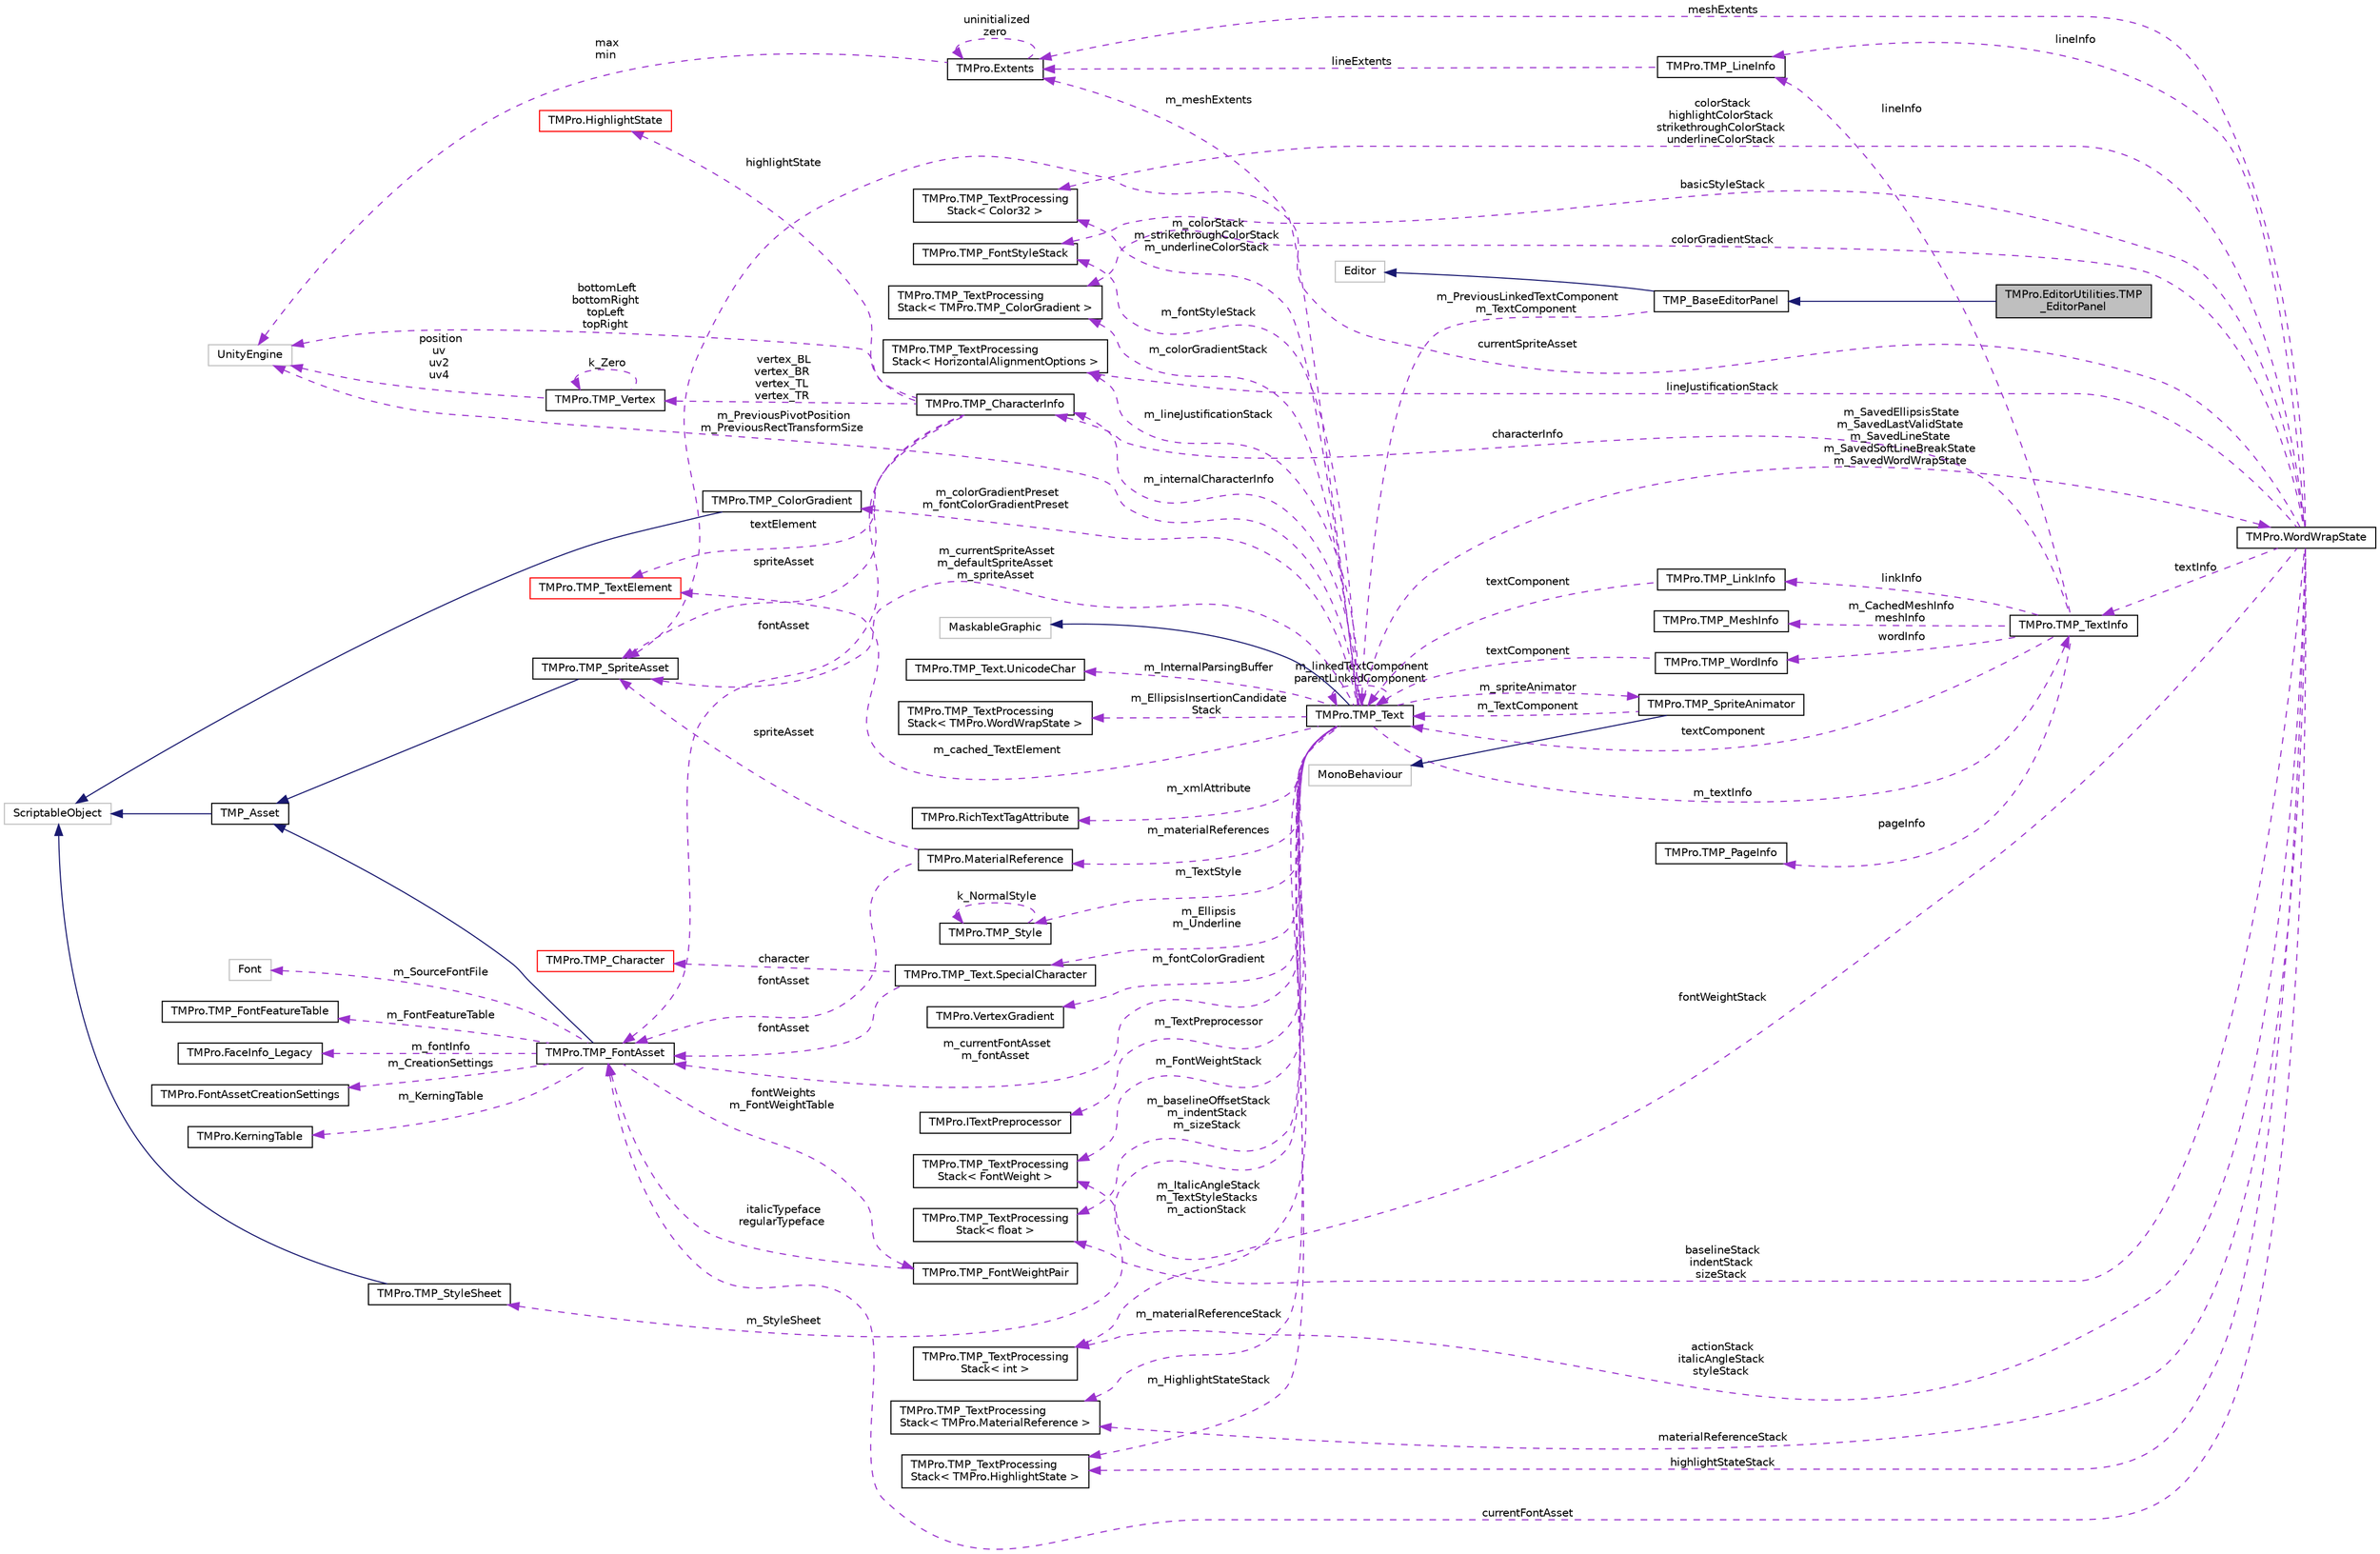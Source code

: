 digraph "TMPro.EditorUtilities.TMP_EditorPanel"
{
 // LATEX_PDF_SIZE
  edge [fontname="Helvetica",fontsize="10",labelfontname="Helvetica",labelfontsize="10"];
  node [fontname="Helvetica",fontsize="10",shape=record];
  rankdir="LR";
  Node1 [label="TMPro.EditorUtilities.TMP\l_EditorPanel",height=0.2,width=0.4,color="black", fillcolor="grey75", style="filled", fontcolor="black",tooltip=" "];
  Node2 -> Node1 [dir="back",color="midnightblue",fontsize="10",style="solid",fontname="Helvetica"];
  Node2 [label="TMP_BaseEditorPanel",height=0.2,width=0.4,color="black", fillcolor="white", style="filled",URL="$class_t_m_pro_1_1_editor_utilities_1_1_t_m_p___base_editor_panel.html",tooltip=" "];
  Node3 -> Node2 [dir="back",color="midnightblue",fontsize="10",style="solid",fontname="Helvetica"];
  Node3 [label="Editor",height=0.2,width=0.4,color="grey75", fillcolor="white", style="filled",tooltip=" "];
  Node4 -> Node2 [dir="back",color="darkorchid3",fontsize="10",style="dashed",label=" m_PreviousLinkedTextComponent\nm_TextComponent" ,fontname="Helvetica"];
  Node4 [label="TMPro.TMP_Text",height=0.2,width=0.4,color="black", fillcolor="white", style="filled",URL="$class_t_m_pro_1_1_t_m_p___text.html",tooltip="Base class which contains common properties and functions shared between the TextMeshPro and TextMesh..."];
  Node5 -> Node4 [dir="back",color="midnightblue",fontsize="10",style="solid",fontname="Helvetica"];
  Node5 [label="MaskableGraphic",height=0.2,width=0.4,color="grey75", fillcolor="white", style="filled",tooltip=" "];
  Node6 -> Node4 [dir="back",color="darkorchid3",fontsize="10",style="dashed",label=" m_fontStyleStack" ,fontname="Helvetica"];
  Node6 [label="TMPro.TMP_FontStyleStack",height=0.2,width=0.4,color="black", fillcolor="white", style="filled",URL="$struct_t_m_pro_1_1_t_m_p___font_style_stack.html",tooltip="Structure used to track basic XML tags which are binary (on / off)"];
  Node7 -> Node4 [dir="back",color="darkorchid3",fontsize="10",style="dashed",label=" m_colorGradientStack" ,fontname="Helvetica"];
  Node7 [label="TMPro.TMP_TextProcessing\lStack\< TMPro.TMP_ColorGradient \>",height=0.2,width=0.4,color="black", fillcolor="white", style="filled",URL="$struct_t_m_pro_1_1_t_m_p___text_processing_stack.html",tooltip=" "];
  Node8 -> Node4 [dir="back",color="darkorchid3",fontsize="10",style="dashed",label=" m_InternalParsingBuffer" ,fontname="Helvetica"];
  Node8 [label="TMPro.TMP_Text.UnicodeChar",height=0.2,width=0.4,color="black", fillcolor="white", style="filled",URL="$struct_t_m_pro_1_1_t_m_p___text_1_1_unicode_char.html",tooltip=" "];
  Node9 -> Node4 [dir="back",color="darkorchid3",fontsize="10",style="dashed",label=" m_lineJustificationStack" ,fontname="Helvetica"];
  Node9 [label="TMPro.TMP_TextProcessing\lStack\< HorizontalAlignmentOptions \>",height=0.2,width=0.4,color="black", fillcolor="white", style="filled",URL="$struct_t_m_pro_1_1_t_m_p___text_processing_stack.html",tooltip=" "];
  Node10 -> Node4 [dir="back",color="darkorchid3",fontsize="10",style="dashed",label=" m_materialReferences" ,fontname="Helvetica"];
  Node10 [label="TMPro.MaterialReference",height=0.2,width=0.4,color="black", fillcolor="white", style="filled",URL="$struct_t_m_pro_1_1_material_reference.html",tooltip=" "];
  Node11 -> Node10 [dir="back",color="darkorchid3",fontsize="10",style="dashed",label=" fontAsset" ,fontname="Helvetica"];
  Node11 [label="TMPro.TMP_FontAsset",height=0.2,width=0.4,color="black", fillcolor="white", style="filled",URL="$class_t_m_pro_1_1_t_m_p___font_asset.html",tooltip=" "];
  Node12 -> Node11 [dir="back",color="midnightblue",fontsize="10",style="solid",fontname="Helvetica"];
  Node12 [label="TMP_Asset",height=0.2,width=0.4,color="black", fillcolor="white", style="filled",URL="$class_t_m_pro_1_1_t_m_p___asset.html",tooltip=" "];
  Node13 -> Node12 [dir="back",color="midnightblue",fontsize="10",style="solid",fontname="Helvetica"];
  Node13 [label="ScriptableObject",height=0.2,width=0.4,color="grey75", fillcolor="white", style="filled",tooltip=" "];
  Node14 -> Node11 [dir="back",color="darkorchid3",fontsize="10",style="dashed",label=" m_CreationSettings" ,fontname="Helvetica"];
  Node14 [label="TMPro.FontAssetCreationSettings",height=0.2,width=0.4,color="black", fillcolor="white", style="filled",URL="$struct_t_m_pro_1_1_font_asset_creation_settings.html",tooltip=" "];
  Node15 -> Node11 [dir="back",color="darkorchid3",fontsize="10",style="dashed",label=" m_KerningTable" ,fontname="Helvetica"];
  Node15 [label="TMPro.KerningTable",height=0.2,width=0.4,color="black", fillcolor="white", style="filled",URL="$class_t_m_pro_1_1_kerning_table.html",tooltip=" "];
  Node16 -> Node11 [dir="back",color="darkorchid3",fontsize="10",style="dashed",label=" fontWeights\nm_FontWeightTable" ,fontname="Helvetica"];
  Node16 [label="TMPro.TMP_FontWeightPair",height=0.2,width=0.4,color="black", fillcolor="white", style="filled",URL="$struct_t_m_pro_1_1_t_m_p___font_weight_pair.html",tooltip="Contains the font assets for the regular and italic styles associated with a given font weight."];
  Node11 -> Node16 [dir="back",color="darkorchid3",fontsize="10",style="dashed",label=" italicTypeface\nregularTypeface" ,fontname="Helvetica"];
  Node17 -> Node11 [dir="back",color="darkorchid3",fontsize="10",style="dashed",label=" m_SourceFontFile" ,fontname="Helvetica"];
  Node17 [label="Font",height=0.2,width=0.4,color="grey75", fillcolor="white", style="filled",tooltip=" "];
  Node18 -> Node11 [dir="back",color="darkorchid3",fontsize="10",style="dashed",label=" m_FontFeatureTable" ,fontname="Helvetica"];
  Node18 [label="TMPro.TMP_FontFeatureTable",height=0.2,width=0.4,color="black", fillcolor="white", style="filled",URL="$class_t_m_pro_1_1_t_m_p___font_feature_table.html",tooltip="Table that contains the various font features available for the given font asset."];
  Node19 -> Node11 [dir="back",color="darkorchid3",fontsize="10",style="dashed",label=" m_fontInfo" ,fontname="Helvetica"];
  Node19 [label="TMPro.FaceInfo_Legacy",height=0.2,width=0.4,color="black", fillcolor="white", style="filled",URL="$class_t_m_pro_1_1_face_info___legacy.html",tooltip="Class that contains the basic information about the font."];
  Node20 -> Node10 [dir="back",color="darkorchid3",fontsize="10",style="dashed",label=" spriteAsset" ,fontname="Helvetica"];
  Node20 [label="TMPro.TMP_SpriteAsset",height=0.2,width=0.4,color="black", fillcolor="white", style="filled",URL="$class_t_m_pro_1_1_t_m_p___sprite_asset.html",tooltip=" "];
  Node12 -> Node20 [dir="back",color="midnightblue",fontsize="10",style="solid",fontname="Helvetica"];
  Node21 -> Node4 [dir="back",color="darkorchid3",fontsize="10",style="dashed",label=" m_textInfo" ,fontname="Helvetica"];
  Node21 [label="TMPro.TMP_TextInfo",height=0.2,width=0.4,color="black", fillcolor="white", style="filled",URL="$class_t_m_pro_1_1_t_m_p___text_info.html",tooltip="Class which contains information about every element contained within the text object."];
  Node22 -> Node21 [dir="back",color="darkorchid3",fontsize="10",style="dashed",label=" linkInfo" ,fontname="Helvetica"];
  Node22 [label="TMPro.TMP_LinkInfo",height=0.2,width=0.4,color="black", fillcolor="white", style="filled",URL="$struct_t_m_pro_1_1_t_m_p___link_info.html",tooltip="Structure containing information about individual links contained in the text object."];
  Node4 -> Node22 [dir="back",color="darkorchid3",fontsize="10",style="dashed",label=" textComponent" ,fontname="Helvetica"];
  Node23 -> Node21 [dir="back",color="darkorchid3",fontsize="10",style="dashed",label=" pageInfo" ,fontname="Helvetica"];
  Node23 [label="TMPro.TMP_PageInfo",height=0.2,width=0.4,color="black", fillcolor="white", style="filled",URL="$struct_t_m_pro_1_1_t_m_p___page_info.html",tooltip=" "];
  Node24 -> Node21 [dir="back",color="darkorchid3",fontsize="10",style="dashed",label=" lineInfo" ,fontname="Helvetica"];
  Node24 [label="TMPro.TMP_LineInfo",height=0.2,width=0.4,color="black", fillcolor="white", style="filled",URL="$struct_t_m_pro_1_1_t_m_p___line_info.html",tooltip="Structure which contains information about the individual lines of text."];
  Node25 -> Node24 [dir="back",color="darkorchid3",fontsize="10",style="dashed",label=" lineExtents" ,fontname="Helvetica"];
  Node25 [label="TMPro.Extents",height=0.2,width=0.4,color="black", fillcolor="white", style="filled",URL="$struct_t_m_pro_1_1_extents.html",tooltip=" "];
  Node25 -> Node25 [dir="back",color="darkorchid3",fontsize="10",style="dashed",label=" uninitialized\nzero" ,fontname="Helvetica"];
  Node26 -> Node25 [dir="back",color="darkorchid3",fontsize="10",style="dashed",label=" max\nmin" ,fontname="Helvetica"];
  Node26 [label="UnityEngine",height=0.2,width=0.4,color="grey75", fillcolor="white", style="filled",tooltip=" "];
  Node4 -> Node21 [dir="back",color="darkorchid3",fontsize="10",style="dashed",label=" textComponent" ,fontname="Helvetica"];
  Node27 -> Node21 [dir="back",color="darkorchid3",fontsize="10",style="dashed",label=" m_CachedMeshInfo\nmeshInfo" ,fontname="Helvetica"];
  Node27 [label="TMPro.TMP_MeshInfo",height=0.2,width=0.4,color="black", fillcolor="white", style="filled",URL="$struct_t_m_pro_1_1_t_m_p___mesh_info.html",tooltip="Structure which contains the vertex attributes (geometry) of the text object."];
  Node28 -> Node21 [dir="back",color="darkorchid3",fontsize="10",style="dashed",label=" wordInfo" ,fontname="Helvetica"];
  Node28 [label="TMPro.TMP_WordInfo",height=0.2,width=0.4,color="black", fillcolor="white", style="filled",URL="$struct_t_m_pro_1_1_t_m_p___word_info.html",tooltip="Structure containing information about the individual words contained in the text object."];
  Node4 -> Node28 [dir="back",color="darkorchid3",fontsize="10",style="dashed",label=" textComponent" ,fontname="Helvetica"];
  Node29 -> Node21 [dir="back",color="darkorchid3",fontsize="10",style="dashed",label=" characterInfo" ,fontname="Helvetica"];
  Node29 [label="TMPro.TMP_CharacterInfo",height=0.2,width=0.4,color="black", fillcolor="white", style="filled",URL="$struct_t_m_pro_1_1_t_m_p___character_info.html",tooltip="Structure containing information about individual text elements (character or sprites)."];
  Node11 -> Node29 [dir="back",color="darkorchid3",fontsize="10",style="dashed",label=" fontAsset" ,fontname="Helvetica"];
  Node26 -> Node29 [dir="back",color="darkorchid3",fontsize="10",style="dashed",label=" bottomLeft\nbottomRight\ntopLeft\ntopRight" ,fontname="Helvetica"];
  Node30 -> Node29 [dir="back",color="darkorchid3",fontsize="10",style="dashed",label=" highlightState" ,fontname="Helvetica"];
  Node30 [label="TMPro.HighlightState",height=0.2,width=0.4,color="red", fillcolor="white", style="filled",URL="$struct_t_m_pro_1_1_highlight_state.html",tooltip=" "];
  Node32 -> Node29 [dir="back",color="darkorchid3",fontsize="10",style="dashed",label=" vertex_BL\nvertex_BR\nvertex_TL\nvertex_TR" ,fontname="Helvetica"];
  Node32 [label="TMPro.TMP_Vertex",height=0.2,width=0.4,color="black", fillcolor="white", style="filled",URL="$struct_t_m_pro_1_1_t_m_p___vertex.html",tooltip=" "];
  Node26 -> Node32 [dir="back",color="darkorchid3",fontsize="10",style="dashed",label=" position\nuv\nuv2\nuv4" ,fontname="Helvetica"];
  Node32 -> Node32 [dir="back",color="darkorchid3",fontsize="10",style="dashed",label=" k_Zero" ,fontname="Helvetica"];
  Node20 -> Node29 [dir="back",color="darkorchid3",fontsize="10",style="dashed",label=" spriteAsset" ,fontname="Helvetica"];
  Node33 -> Node29 [dir="back",color="darkorchid3",fontsize="10",style="dashed",label=" textElement" ,fontname="Helvetica"];
  Node33 [label="TMPro.TMP_TextElement",height=0.2,width=0.4,color="red", fillcolor="white", style="filled",URL="$class_t_m_pro_1_1_t_m_p___text_element.html",tooltip="Base class for all text elements like Character and SpriteCharacter."];
  Node25 -> Node4 [dir="back",color="darkorchid3",fontsize="10",style="dashed",label=" m_meshExtents" ,fontname="Helvetica"];
  Node11 -> Node4 [dir="back",color="darkorchid3",fontsize="10",style="dashed",label=" m_currentFontAsset\nm_fontAsset" ,fontname="Helvetica"];
  Node26 -> Node4 [dir="back",color="darkorchid3",fontsize="10",style="dashed",label=" m_PreviousPivotPosition\nm_PreviousRectTransformSize" ,fontname="Helvetica"];
  Node35 -> Node4 [dir="back",color="darkorchid3",fontsize="10",style="dashed",label=" m_StyleSheet" ,fontname="Helvetica"];
  Node35 [label="TMPro.TMP_StyleSheet",height=0.2,width=0.4,color="black", fillcolor="white", style="filled",URL="$class_t_m_pro_1_1_t_m_p___style_sheet.html",tooltip=" "];
  Node13 -> Node35 [dir="back",color="midnightblue",fontsize="10",style="solid",fontname="Helvetica"];
  Node36 -> Node4 [dir="back",color="darkorchid3",fontsize="10",style="dashed",label=" m_fontColorGradient" ,fontname="Helvetica"];
  Node36 [label="TMPro.VertexGradient",height=0.2,width=0.4,color="black", fillcolor="white", style="filled",URL="$struct_t_m_pro_1_1_vertex_gradient.html",tooltip="TMP custom data type to represent 32 bit characters."];
  Node37 -> Node4 [dir="back",color="darkorchid3",fontsize="10",style="dashed",label=" m_Ellipsis\nm_Underline" ,fontname="Helvetica"];
  Node37 [label="TMPro.TMP_Text.SpecialCharacter",height=0.2,width=0.4,color="black", fillcolor="white", style="filled",URL="$struct_t_m_pro_1_1_t_m_p___text_1_1_special_character.html",tooltip=" "];
  Node11 -> Node37 [dir="back",color="darkorchid3",fontsize="10",style="dashed",label=" fontAsset" ,fontname="Helvetica"];
  Node38 -> Node37 [dir="back",color="darkorchid3",fontsize="10",style="dashed",label=" character" ,fontname="Helvetica"];
  Node38 [label="TMPro.TMP_Character",height=0.2,width=0.4,color="red", fillcolor="white", style="filled",URL="$class_t_m_pro_1_1_t_m_p___character.html",tooltip="A basic element of text."];
  Node4 -> Node4 [dir="back",color="darkorchid3",fontsize="10",style="dashed",label=" m_linkedTextComponent\nparentLinkedComponent" ,fontname="Helvetica"];
  Node40 -> Node4 [dir="back",color="darkorchid3",fontsize="10",style="dashed",label=" m_TextPreprocessor" ,fontname="Helvetica"];
  Node40 [label="TMPro.ITextPreprocessor",height=0.2,width=0.4,color="black", fillcolor="white", style="filled",URL="$interface_t_m_pro_1_1_i_text_preprocessor.html",tooltip="Interface used for preprocessing and shaping of text."];
  Node41 -> Node4 [dir="back",color="darkorchid3",fontsize="10",style="dashed",label=" m_colorStack\nm_strikethroughColorStack\nm_underlineColorStack" ,fontname="Helvetica"];
  Node41 [label="TMPro.TMP_TextProcessing\lStack\< Color32 \>",height=0.2,width=0.4,color="black", fillcolor="white", style="filled",URL="$struct_t_m_pro_1_1_t_m_p___text_processing_stack.html",tooltip=" "];
  Node42 -> Node4 [dir="back",color="darkorchid3",fontsize="10",style="dashed",label=" m_colorGradientPreset\nm_fontColorGradientPreset" ,fontname="Helvetica"];
  Node42 [label="TMPro.TMP_ColorGradient",height=0.2,width=0.4,color="black", fillcolor="white", style="filled",URL="$class_t_m_pro_1_1_t_m_p___color_gradient.html",tooltip=" "];
  Node13 -> Node42 [dir="back",color="midnightblue",fontsize="10",style="solid",fontname="Helvetica"];
  Node43 -> Node4 [dir="back",color="darkorchid3",fontsize="10",style="dashed",label=" m_spriteAnimator" ,fontname="Helvetica"];
  Node43 [label="TMPro.TMP_SpriteAnimator",height=0.2,width=0.4,color="black", fillcolor="white", style="filled",URL="$class_t_m_pro_1_1_t_m_p___sprite_animator.html",tooltip=" "];
  Node44 -> Node43 [dir="back",color="midnightblue",fontsize="10",style="solid",fontname="Helvetica"];
  Node44 [label="MonoBehaviour",height=0.2,width=0.4,color="grey75", fillcolor="white", style="filled",tooltip=" "];
  Node4 -> Node43 [dir="back",color="darkorchid3",fontsize="10",style="dashed",label=" m_TextComponent" ,fontname="Helvetica"];
  Node45 -> Node4 [dir="back",color="darkorchid3",fontsize="10",style="dashed",label=" m_FontWeightStack" ,fontname="Helvetica"];
  Node45 [label="TMPro.TMP_TextProcessing\lStack\< FontWeight \>",height=0.2,width=0.4,color="black", fillcolor="white", style="filled",URL="$struct_t_m_pro_1_1_t_m_p___text_processing_stack.html",tooltip=" "];
  Node46 -> Node4 [dir="back",color="darkorchid3",fontsize="10",style="dashed",label=" m_baselineOffsetStack\nm_indentStack\nm_sizeStack" ,fontname="Helvetica"];
  Node46 [label="TMPro.TMP_TextProcessing\lStack\< float \>",height=0.2,width=0.4,color="black", fillcolor="white", style="filled",URL="$struct_t_m_pro_1_1_t_m_p___text_processing_stack.html",tooltip=" "];
  Node47 -> Node4 [dir="back",color="darkorchid3",fontsize="10",style="dashed",label=" m_ItalicAngleStack\nm_TextStyleStacks\nm_actionStack" ,fontname="Helvetica"];
  Node47 [label="TMPro.TMP_TextProcessing\lStack\< int \>",height=0.2,width=0.4,color="black", fillcolor="white", style="filled",URL="$struct_t_m_pro_1_1_t_m_p___text_processing_stack.html",tooltip=" "];
  Node48 -> Node4 [dir="back",color="darkorchid3",fontsize="10",style="dashed",label=" m_SavedEllipsisState\nm_SavedLastValidState\nm_SavedLineState\nm_SavedSoftLineBreakState\nm_SavedWordWrapState" ,fontname="Helvetica"];
  Node48 [label="TMPro.WordWrapState",height=0.2,width=0.4,color="black", fillcolor="white", style="filled",URL="$struct_t_m_pro_1_1_word_wrap_state.html",tooltip=" "];
  Node6 -> Node48 [dir="back",color="darkorchid3",fontsize="10",style="dashed",label=" basicStyleStack" ,fontname="Helvetica"];
  Node9 -> Node48 [dir="back",color="darkorchid3",fontsize="10",style="dashed",label=" lineJustificationStack" ,fontname="Helvetica"];
  Node7 -> Node48 [dir="back",color="darkorchid3",fontsize="10",style="dashed",label=" colorGradientStack" ,fontname="Helvetica"];
  Node24 -> Node48 [dir="back",color="darkorchid3",fontsize="10",style="dashed",label=" lineInfo" ,fontname="Helvetica"];
  Node21 -> Node48 [dir="back",color="darkorchid3",fontsize="10",style="dashed",label=" textInfo" ,fontname="Helvetica"];
  Node25 -> Node48 [dir="back",color="darkorchid3",fontsize="10",style="dashed",label=" meshExtents" ,fontname="Helvetica"];
  Node11 -> Node48 [dir="back",color="darkorchid3",fontsize="10",style="dashed",label=" currentFontAsset" ,fontname="Helvetica"];
  Node41 -> Node48 [dir="back",color="darkorchid3",fontsize="10",style="dashed",label=" colorStack\nhighlightColorStack\nstrikethroughColorStack\nunderlineColorStack" ,fontname="Helvetica"];
  Node45 -> Node48 [dir="back",color="darkorchid3",fontsize="10",style="dashed",label=" fontWeightStack" ,fontname="Helvetica"];
  Node46 -> Node48 [dir="back",color="darkorchid3",fontsize="10",style="dashed",label=" baselineStack\nindentStack\nsizeStack" ,fontname="Helvetica"];
  Node49 -> Node48 [dir="back",color="darkorchid3",fontsize="10",style="dashed",label=" materialReferenceStack" ,fontname="Helvetica"];
  Node49 [label="TMPro.TMP_TextProcessing\lStack\< TMPro.MaterialReference \>",height=0.2,width=0.4,color="black", fillcolor="white", style="filled",URL="$struct_t_m_pro_1_1_t_m_p___text_processing_stack.html",tooltip=" "];
  Node47 -> Node48 [dir="back",color="darkorchid3",fontsize="10",style="dashed",label=" actionStack\nitalicAngleStack\nstyleStack" ,fontname="Helvetica"];
  Node50 -> Node48 [dir="back",color="darkorchid3",fontsize="10",style="dashed",label=" highlightStateStack" ,fontname="Helvetica"];
  Node50 [label="TMPro.TMP_TextProcessing\lStack\< TMPro.HighlightState \>",height=0.2,width=0.4,color="black", fillcolor="white", style="filled",URL="$struct_t_m_pro_1_1_t_m_p___text_processing_stack.html",tooltip=" "];
  Node20 -> Node48 [dir="back",color="darkorchid3",fontsize="10",style="dashed",label=" currentSpriteAsset" ,fontname="Helvetica"];
  Node49 -> Node4 [dir="back",color="darkorchid3",fontsize="10",style="dashed",label=" m_materialReferenceStack" ,fontname="Helvetica"];
  Node50 -> Node4 [dir="back",color="darkorchid3",fontsize="10",style="dashed",label=" m_HighlightStateStack" ,fontname="Helvetica"];
  Node51 -> Node4 [dir="back",color="darkorchid3",fontsize="10",style="dashed",label=" m_EllipsisInsertionCandidate\lStack" ,fontname="Helvetica"];
  Node51 [label="TMPro.TMP_TextProcessing\lStack\< TMPro.WordWrapState \>",height=0.2,width=0.4,color="black", fillcolor="white", style="filled",URL="$struct_t_m_pro_1_1_t_m_p___text_processing_stack.html",tooltip=" "];
  Node52 -> Node4 [dir="back",color="darkorchid3",fontsize="10",style="dashed",label=" m_xmlAttribute" ,fontname="Helvetica"];
  Node52 [label="TMPro.RichTextTagAttribute",height=0.2,width=0.4,color="black", fillcolor="white", style="filled",URL="$struct_t_m_pro_1_1_rich_text_tag_attribute.html",tooltip=" "];
  Node29 -> Node4 [dir="back",color="darkorchid3",fontsize="10",style="dashed",label=" m_internalCharacterInfo" ,fontname="Helvetica"];
  Node33 -> Node4 [dir="back",color="darkorchid3",fontsize="10",style="dashed",label=" m_cached_TextElement" ,fontname="Helvetica"];
  Node53 -> Node4 [dir="back",color="darkorchid3",fontsize="10",style="dashed",label=" m_TextStyle" ,fontname="Helvetica"];
  Node53 [label="TMPro.TMP_Style",height=0.2,width=0.4,color="black", fillcolor="white", style="filled",URL="$class_t_m_pro_1_1_t_m_p___style.html",tooltip=" "];
  Node53 -> Node53 [dir="back",color="darkorchid3",fontsize="10",style="dashed",label=" k_NormalStyle" ,fontname="Helvetica"];
  Node20 -> Node4 [dir="back",color="darkorchid3",fontsize="10",style="dashed",label=" m_currentSpriteAsset\nm_defaultSpriteAsset\nm_spriteAsset" ,fontname="Helvetica"];
}
